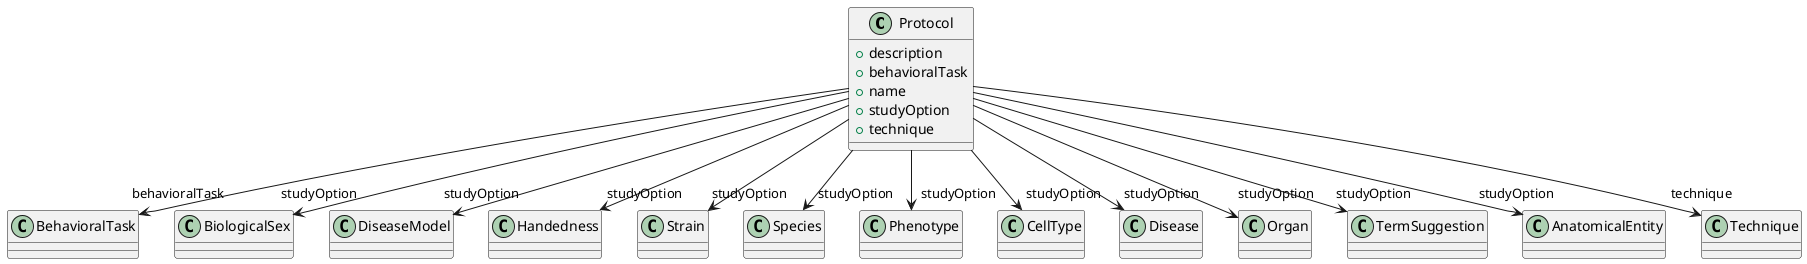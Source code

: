 @startuml
class Protocol {
+description
+behavioralTask
+name
+studyOption
+technique

}
Protocol -d-> "behavioralTask" BehavioralTask
Protocol -d-> "studyOption" BiologicalSex
Protocol -d-> "studyOption" DiseaseModel
Protocol -d-> "studyOption" Handedness
Protocol -d-> "studyOption" Strain
Protocol -d-> "studyOption" Species
Protocol -d-> "studyOption" Phenotype
Protocol -d-> "studyOption" CellType
Protocol -d-> "studyOption" Disease
Protocol -d-> "studyOption" Organ
Protocol -d-> "studyOption" TermSuggestion
Protocol -d-> "studyOption" AnatomicalEntity
Protocol -d-> "technique" Technique

@enduml